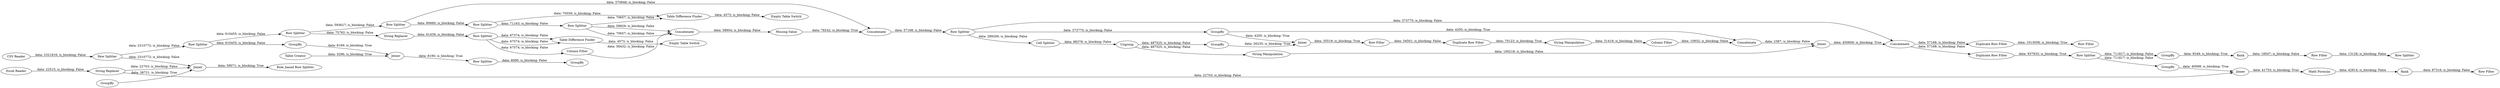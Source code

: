 digraph {
	"4822763586363537685_80" [label="Math Formula"]
	"5272512031277731639_23" [label=Joiner]
	"5224006758335536676_38" [label="Row Splitter"]
	"4822763586363537685_78" [label="Row Splitter"]
	"-6776045702224613433_4" [label=Joiner]
	"-7657895209686965214_32" [label="Row Splitter"]
	"5224006758335536676_39" [label="Row Splitter"]
	"5224006758335536676_37" [label="String Replacer"]
	"-7657895209686965214_47" [label="String Manipulation"]
	"-7657895209686965214_69" [label="Row Filter"]
	"4822763586363537685_8" [label="String Replacer"]
	"5224006758335536676_41" [label="Row Splitter"]
	"5272512031277731639_22" [label="Table Creator"]
	"-6776045702224613433_9" [label="Rule_based Row Splitter"]
	"5224006758335536676_40" [label="Row Splitter"]
	"-7657895209686965214_61" [label="Column Filter"]
	"5224006758335536676_44" [label="Empty Table Switch"]
	"4822763586363537685_3" [label="CSV Reader"]
	"-7657895209686965214_56" [label="Row Filter"]
	"5224006758335536676_49" [label="Missing Value"]
	"4822763586363537685_76" [label=Rank]
	"4822763586363537685_12" [label=Joiner]
	"-7657895209686965214_30" [label="Cell Splitter"]
	"4822763586363537685_77" [label="Row Filter"]
	"-6776045702224613433_5" [label=GroupBy]
	"4822763586363537685_79" [label=GroupBy]
	"4822763586363537685_2" [label="Excel Reader"]
	"-7657895209686965214_55" [label=GroupBy]
	"-7657895209686965214_54" [label=Joiner]
	"4822763586363537685_82" [label=Rank]
	"-7657895209686965214_64" [label=Joiner]
	"-7657895209686965214_60" [label="String Manipulation"]
	"4822763586363537685_70" [label="Row Splitter"]
	"5224006758335536676_35" [label="Table Difference Finder"]
	"4822763586363537685_6" [label="Row Splitter"]
	"4822763586363537685_83" [label="Row Filter"]
	"-7657895209686965214_66" [label="Duplicate Row Filter"]
	"5224006758335536676_45" [label=Concatenate]
	"4822763586363537685_75" [label=GroupBy]
	"5224006758335536676_31" [label="Row Splitter"]
	"5272512031277731639_25" [label=GroupBy]
	"5224006758335536676_43" [label="Empty Table Switch"]
	"-7657895209686965214_62" [label=Concatenate]
	"-7657895209686965214_65" [label=Concatenate]
	"5224006758335536676_48" [label="Column Filter"]
	"-7657895209686965214_46" [label=Ungroup]
	"-7657895209686965214_52" [label=GroupBy]
	"5272512031277731639_20" [label=GroupBy]
	"4822763586363537685_13" [label="Row Splitter"]
	"5224006758335536676_51" [label=Concatenate]
	"5224006758335536676_42" [label="Table Difference Finder"]
	"-7657895209686965214_68" [label="Duplicate Row Filter"]
	"-7657895209686965214_59" [label="Duplicate Row Filter"]
	"5272512031277731639_24" [label="Row Splitter"]
	"5224006758335536676_35" -> "5224006758335536676_44" [label="data: 4573; is_blocking: False"]
	"-7657895209686965214_61" -> "-7657895209686965214_62" [label="data: 10932; is_blocking: False"]
	"-7657895209686965214_47" -> "-7657895209686965214_64" [label="data: 100218; is_blocking: False"]
	"-7657895209686965214_46" -> "-7657895209686965214_47" [label="data: 487525; is_blocking: False"]
	"4822763586363537685_13" -> "5224006758335536676_31" [label="data: 610455; is_blocking: False"]
	"5224006758335536676_40" -> "5224006758335536676_45" [label="data: 70657; is_blocking: False"]
	"5224006758335536676_48" -> "5224006758335536676_45" [label="data: 58432; is_blocking: False"]
	"-6776045702224613433_4" -> "-6776045702224613433_9" [label="data: 59071; is_blocking: True"]
	"5224006758335536676_39" -> "5224006758335536676_35" [label="data: 70559; is_blocking: False"]
	"-7657895209686965214_56" -> "-7657895209686965214_59" [label="data: 34501; is_blocking: False"]
	"5224006758335536676_41" -> "5224006758335536676_48" [label="data: 67574; is_blocking: False"]
	"5224006758335536676_40" -> "5224006758335536676_45" [label="data: 59829; is_blocking: False"]
	"5272512031277731639_23" -> "5272512031277731639_24" [label="data: 8190; is_blocking: True"]
	"4822763586363537685_12" -> "4822763586363537685_80" [label="data: 41753; is_blocking: True"]
	"4822763586363537685_6" -> "-6776045702224613433_4" [label="data: 2310772; is_blocking: False"]
	"-7657895209686965214_66" -> "-7657895209686965214_69" [label="data: 1013058; is_blocking: True"]
	"4822763586363537685_80" -> "4822763586363537685_82" [label="data: 42814; is_blocking: False"]
	"-7657895209686965214_64" -> "-7657895209686965214_65" [label="data: 450609; is_blocking: True"]
	"5224006758335536676_41" -> "5224006758335536676_42" [label="data: 67574; is_blocking: False"]
	"5224006758335536676_42" -> "5224006758335536676_43" [label="data: 4573; is_blocking: False"]
	"-7657895209686965214_65" -> "-7657895209686965214_66" [label="data: 57168; is_blocking: False"]
	"-7657895209686965214_52" -> "-7657895209686965214_62" [label="data: 4205; is_blocking: True"]
	"5224006758335536676_39" -> "5224006758335536676_40" [label="data: 71163; is_blocking: False"]
	"-7657895209686965214_30" -> "-7657895209686965214_46" [label="data: 88378; is_blocking: False"]
	"-7657895209686965214_32" -> "-7657895209686965214_30" [label="data: 289206; is_blocking: False"]
	"4822763586363537685_79" -> "4822763586363537685_12" [label="data: 40098; is_blocking: True"]
	"-7657895209686965214_65" -> "-7657895209686965214_68" [label="data: 57168; is_blocking: False"]
	"5272512031277731639_20" -> "5272512031277731639_23" [label="data: 6169; is_blocking: True"]
	"4822763586363537685_82" -> "4822763586363537685_83" [label="data: 87316; is_blocking: False"]
	"-7657895209686965214_68" -> "4822763586363537685_70" [label="data: 937933; is_blocking: True"]
	"4822763586363537685_8" -> "-6776045702224613433_4" [label="data: 22703; is_blocking: False"]
	"4822763586363537685_70" -> "4822763586363537685_79" [label="data: 711817; is_blocking: False"]
	"5224006758335536676_31" -> "5224006758335536676_37" [label="data: 75782; is_blocking: False"]
	"5224006758335536676_49" -> "5224006758335536676_51" [label="data: 78242; is_blocking: True"]
	"-7657895209686965214_55" -> "-7657895209686965214_54" [label="data: 26235; is_blocking: True"]
	"-7657895209686965214_32" -> "-7657895209686965214_65" [label="data: 373775; is_blocking: False"]
	"4822763586363537685_3" -> "4822763586363537685_6" [label="data: 2321816; is_blocking: False"]
	"5224006758335536676_45" -> "5224006758335536676_49" [label="data: 58904; is_blocking: False"]
	"5224006758335536676_40" -> "5224006758335536676_35" [label="data: 70657; is_blocking: False"]
	"4822763586363537685_76" -> "4822763586363537685_77" [label="data: 18547; is_blocking: False"]
	"4822763586363537685_75" -> "4822763586363537685_76" [label="data: 9249; is_blocking: True"]
	"-6776045702224613433_5" -> "-6776045702224613433_4" [label="data: 38721; is_blocking: True"]
	"-7657895209686965214_32" -> "-7657895209686965214_52" [label="data: 373775; is_blocking: False"]
	"4822763586363537685_8" -> "4822763586363537685_12" [label="data: 22703; is_blocking: False"]
	"4822763586363537685_13" -> "5272512031277731639_20" [label="data: 610455; is_blocking: False"]
	"4822763586363537685_70" -> "4822763586363537685_75" [label="data: 711817; is_blocking: False"]
	"5224006758335536676_38" -> "5224006758335536676_39" [label="data: 80660; is_blocking: False"]
	"5224006758335536676_38" -> "5224006758335536676_51" [label="data: 570848; is_blocking: False"]
	"4822763586363537685_77" -> "4822763586363537685_78" [label="data: 13128; is_blocking: False"]
	"4822763586363537685_6" -> "4822763586363537685_13" [label="data: 2310772; is_blocking: False"]
	"5224006758335536676_37" -> "5224006758335536676_41" [label="data: 61439; is_blocking: False"]
	"5224006758335536676_41" -> "5224006758335536676_42" [label="data: 67374; is_blocking: False"]
	"-7657895209686965214_60" -> "-7657895209686965214_61" [label="data: 31419; is_blocking: False"]
	"5272512031277731639_24" -> "5272512031277731639_25" [label="data: 8090; is_blocking: False"]
	"-7657895209686965214_46" -> "-7657895209686965214_55" [label="data: 487525; is_blocking: False"]
	"-7657895209686965214_52" -> "-7657895209686965214_54" [label="data: 4205; is_blocking: True"]
	"-7657895209686965214_54" -> "-7657895209686965214_56" [label="data: 35519; is_blocking: True"]
	"5272512031277731639_22" -> "5272512031277731639_23" [label="data: 5296; is_blocking: True"]
	"-7657895209686965214_62" -> "-7657895209686965214_64" [label="data: 2387; is_blocking: False"]
	"-7657895209686965214_59" -> "-7657895209686965214_60" [label="data: 70123; is_blocking: True"]
	"5224006758335536676_51" -> "-7657895209686965214_32" [label="data: 57168; is_blocking: False"]
	"4822763586363537685_2" -> "4822763586363537685_8" [label="data: 22515; is_blocking: False"]
	"5224006758335536676_31" -> "5224006758335536676_38" [label="data: 593627; is_blocking: False"]
	rankdir=LR
}
